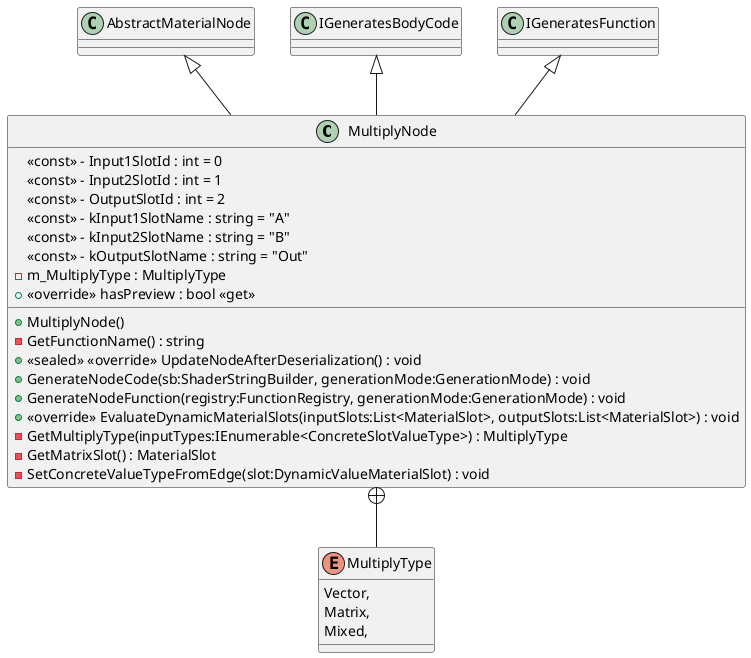@startuml
class MultiplyNode {
    + MultiplyNode()
    <<const>> - Input1SlotId : int = 0
    <<const>> - Input2SlotId : int = 1
    <<const>> - OutputSlotId : int = 2
    <<const>> - kInput1SlotName : string = "A"
    <<const>> - kInput2SlotName : string = "B"
    <<const>> - kOutputSlotName : string = "Out"
    - m_MultiplyType : MultiplyType
    + <<override>> hasPreview : bool <<get>>
    - GetFunctionName() : string
    + <<sealed>> <<override>> UpdateNodeAfterDeserialization() : void
    + GenerateNodeCode(sb:ShaderStringBuilder, generationMode:GenerationMode) : void
    + GenerateNodeFunction(registry:FunctionRegistry, generationMode:GenerationMode) : void
    + <<override>> EvaluateDynamicMaterialSlots(inputSlots:List<MaterialSlot>, outputSlots:List<MaterialSlot>) : void
    - GetMultiplyType(inputTypes:IEnumerable<ConcreteSlotValueType>) : MultiplyType
    - GetMatrixSlot() : MaterialSlot
    - SetConcreteValueTypeFromEdge(slot:DynamicValueMaterialSlot) : void
}
enum MultiplyType {
    Vector,
    Matrix,
    Mixed,
}
AbstractMaterialNode <|-- MultiplyNode
IGeneratesBodyCode <|-- MultiplyNode
IGeneratesFunction <|-- MultiplyNode
MultiplyNode +-- MultiplyType
@enduml
